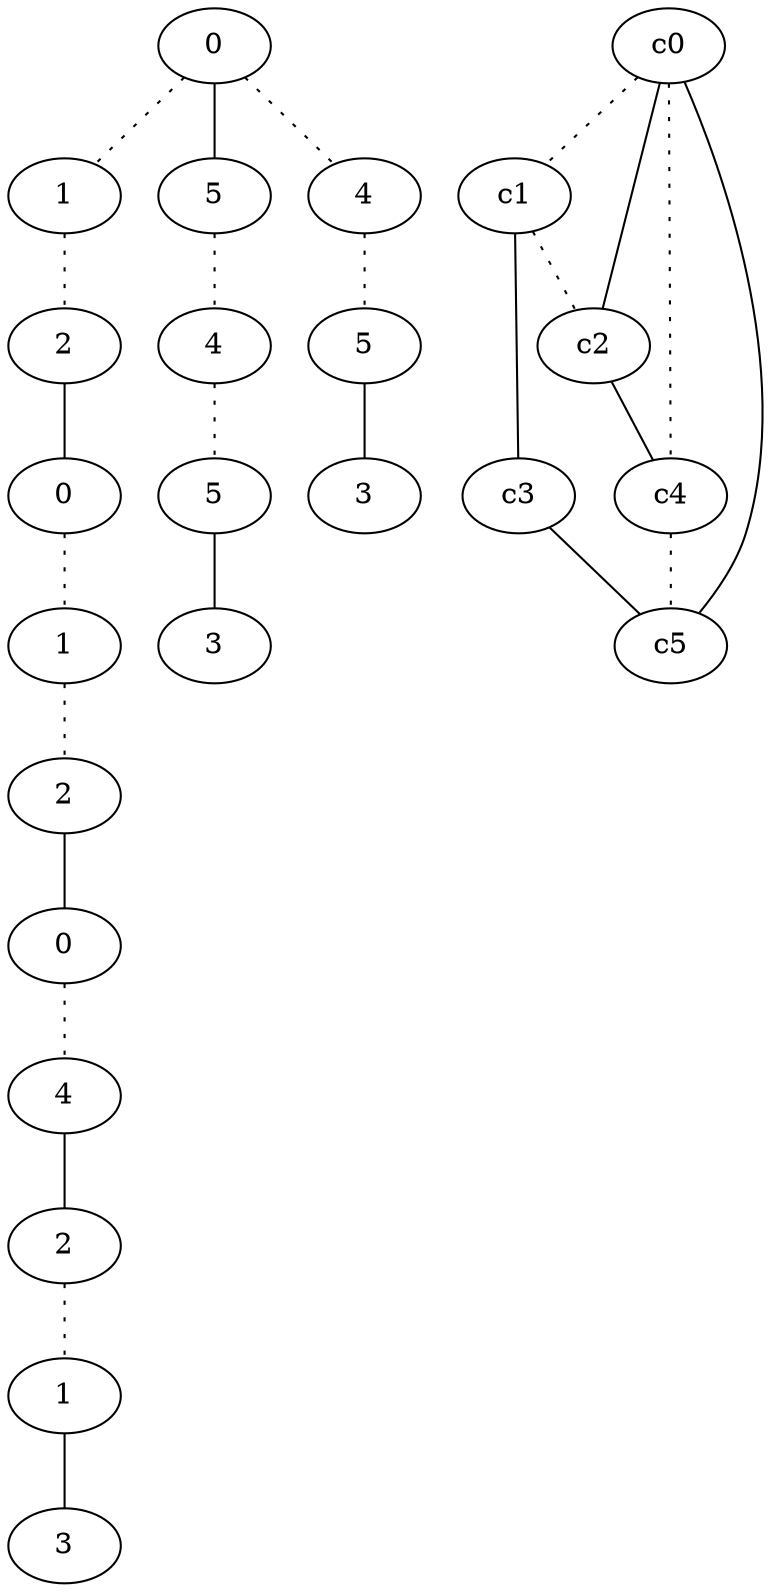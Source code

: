 graph {
a0[label=0];
a1[label=1];
a2[label=2];
a3[label=0];
a4[label=1];
a5[label=2];
a6[label=0];
a7[label=4];
a8[label=2];
a9[label=1];
a10[label=3];
a11[label=5];
a12[label=4];
a13[label=5];
a14[label=3];
a15[label=4];
a16[label=5];
a17[label=3];
a0 -- a1 [style=dotted];
a0 -- a11;
a0 -- a15 [style=dotted];
a1 -- a2 [style=dotted];
a2 -- a3;
a3 -- a4 [style=dotted];
a4 -- a5 [style=dotted];
a5 -- a6;
a6 -- a7 [style=dotted];
a7 -- a8;
a8 -- a9 [style=dotted];
a9 -- a10;
a11 -- a12 [style=dotted];
a12 -- a13 [style=dotted];
a13 -- a14;
a15 -- a16 [style=dotted];
a16 -- a17;
c0 -- c1 [style=dotted];
c0 -- c2;
c0 -- c4 [style=dotted];
c0 -- c5;
c1 -- c2 [style=dotted];
c1 -- c3;
c2 -- c4;
c3 -- c5;
c4 -- c5 [style=dotted];
}
